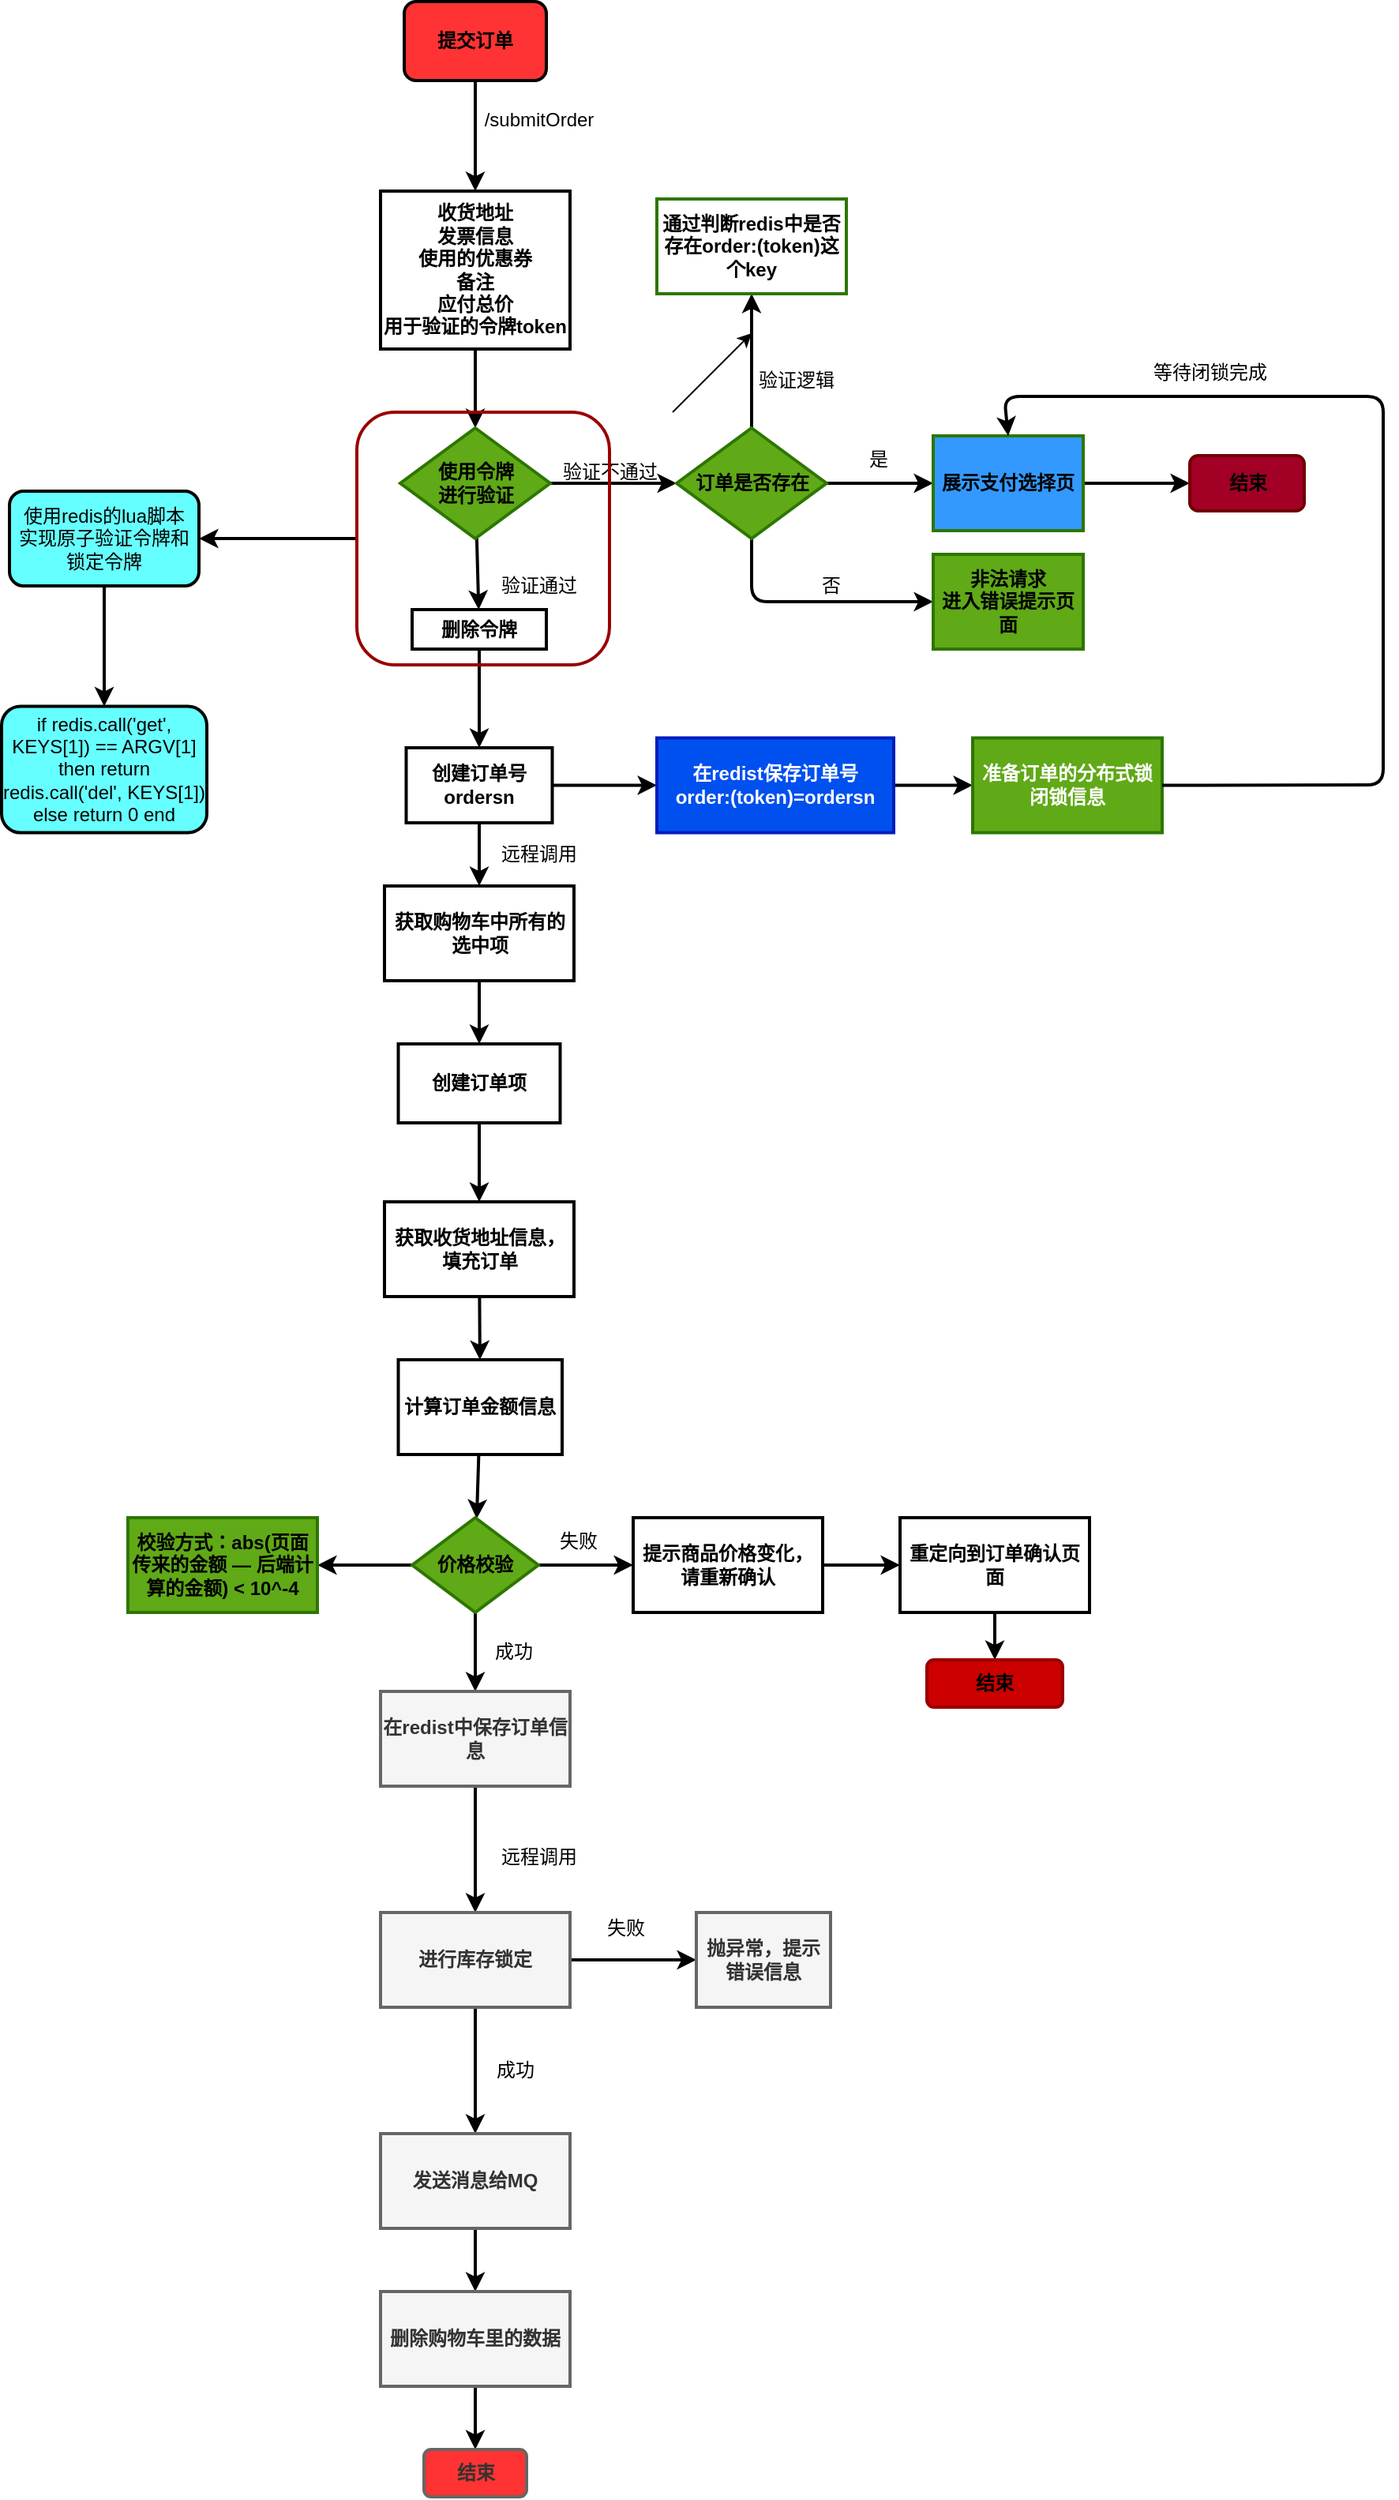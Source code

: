 <mxfile>
    <diagram id="kyPkWmFPmOYvt2LViX4a" name="第 1 页">
        <mxGraphModel dx="1376" dy="490" grid="1" gridSize="10" guides="1" tooltips="1" connect="1" arrows="1" fold="1" page="1" pageScale="1" pageWidth="827" pageHeight="1169" background="#ffffff" math="0" shadow="0">
            <root>
                <mxCell id="0"/>
                <mxCell id="1" parent="0"/>
                <mxCell id="4" style="edgeStyle=none;html=1;exitX=0.5;exitY=1;exitDx=0;exitDy=0;fontColor=none;strokeColor=#000000;strokeWidth=2;" edge="1" parent="1" source="2">
                    <mxGeometry relative="1" as="geometry">
                        <mxPoint x="145" y="150" as="targetPoint"/>
                    </mxGeometry>
                </mxCell>
                <mxCell id="2" value="提交订单" style="rounded=1;whiteSpace=wrap;html=1;fillColor=#FF3333;strokeColor=#000000;fontColor=#000000;fontStyle=1;glass=0;shadow=0;strokeWidth=2;" vertex="1" parent="1">
                    <mxGeometry x="100" y="30" width="90" height="50" as="geometry"/>
                </mxCell>
                <mxCell id="3" value="" style="endArrow=classic;html=1;fontColor=none;" edge="1" parent="1">
                    <mxGeometry width="50" height="50" relative="1" as="geometry">
                        <mxPoint x="270" y="290" as="sourcePoint"/>
                        <mxPoint x="320" y="240" as="targetPoint"/>
                    </mxGeometry>
                </mxCell>
                <mxCell id="7" value="/submitOrder" style="text;html=1;align=center;verticalAlign=middle;resizable=0;points=[];autosize=1;strokeColor=none;fillColor=none;fontColor=none;" vertex="1" parent="1">
                    <mxGeometry x="140" y="90" width="90" height="30" as="geometry"/>
                </mxCell>
                <mxCell id="9" style="edgeStyle=none;html=1;strokeColor=#000000;strokeWidth=2;fontColor=none;" edge="1" parent="1" source="8">
                    <mxGeometry relative="1" as="geometry">
                        <mxPoint x="145" y="300" as="targetPoint"/>
                    </mxGeometry>
                </mxCell>
                <mxCell id="8" value="&lt;b&gt;收货地址&lt;br&gt;发票信息&lt;br&gt;使用的优惠券&lt;br&gt;备注&lt;br&gt;应付总价&lt;br&gt;用于验证的令牌token&lt;/b&gt;" style="whiteSpace=wrap;html=1;shadow=0;glass=0;strokeColor=#000000;strokeWidth=2;fontColor=none;fillColor=#FFFFFF;" vertex="1" parent="1">
                    <mxGeometry x="85" y="150" width="120" height="100" as="geometry"/>
                </mxCell>
                <mxCell id="12" value="" style="edgeStyle=none;html=1;strokeColor=#000000;strokeWidth=2;fontColor=#000000;" edge="1" parent="1" source="10" target="11">
                    <mxGeometry relative="1" as="geometry"/>
                </mxCell>
                <mxCell id="26" value="" style="edgeStyle=none;html=1;strokeColor=#000000;strokeWidth=2;fontColor=#000000;" edge="1" parent="1" source="10" target="25">
                    <mxGeometry relative="1" as="geometry"/>
                </mxCell>
                <mxCell id="10" value="使用令牌&lt;br&gt;进行验证" style="rhombus;whiteSpace=wrap;html=1;shadow=0;glass=0;strokeColor=#2D7600;strokeWidth=2;fontColor=#000000;fillColor=#60a917;fontStyle=1" vertex="1" parent="1">
                    <mxGeometry x="97.5" y="300" width="95" height="70" as="geometry"/>
                </mxCell>
                <mxCell id="14" value="" style="edgeStyle=none;html=1;strokeColor=#000000;strokeWidth=2;fontColor=#000000;" edge="1" parent="1" source="11" target="13">
                    <mxGeometry relative="1" as="geometry"/>
                </mxCell>
                <mxCell id="18" value="" style="edgeStyle=none;html=1;strokeColor=#000000;strokeWidth=2;fontColor=#000000;" edge="1" parent="1" source="11" target="17">
                    <mxGeometry relative="1" as="geometry"/>
                </mxCell>
                <mxCell id="21" value="" style="edgeStyle=none;html=1;strokeColor=#000000;strokeWidth=2;fontColor=#000000;exitX=0.5;exitY=1;exitDx=0;exitDy=0;" edge="1" parent="1" source="11" target="20">
                    <mxGeometry relative="1" as="geometry">
                        <Array as="points">
                            <mxPoint x="320" y="410"/>
                        </Array>
                    </mxGeometry>
                </mxCell>
                <mxCell id="11" value="订单是否存在" style="rhombus;whiteSpace=wrap;html=1;shadow=0;glass=0;strokeColor=#2D7600;strokeWidth=2;fontColor=#000000;fillColor=#60a917;fontStyle=1" vertex="1" parent="1">
                    <mxGeometry x="272.5" y="300" width="95" height="70" as="geometry"/>
                </mxCell>
                <mxCell id="24" value="" style="edgeStyle=none;html=1;strokeColor=#000000;strokeWidth=2;fontColor=#000000;" edge="1" parent="1" source="13" target="23">
                    <mxGeometry relative="1" as="geometry"/>
                </mxCell>
                <mxCell id="13" value="展示支付选择页" style="whiteSpace=wrap;html=1;fillColor=#3399FF;strokeColor=#2D7600;fontColor=#000000;shadow=0;glass=0;strokeWidth=2;fontStyle=1;" vertex="1" parent="1">
                    <mxGeometry x="435" y="305" width="95" height="60" as="geometry"/>
                </mxCell>
                <mxCell id="15" value="是" style="text;html=1;align=center;verticalAlign=middle;resizable=0;points=[];autosize=1;strokeColor=none;fillColor=none;fontColor=#000000;shadow=0;glass=0;strokeWidth=2;" vertex="1" parent="1">
                    <mxGeometry x="380" y="305" width="40" height="30" as="geometry"/>
                </mxCell>
                <mxCell id="17" value="通过判断redis中是否存在order:(token)这个key" style="whiteSpace=wrap;html=1;fillColor=#FFFFFF;strokeColor=#2D7600;fontColor=#000000;shadow=0;glass=0;strokeWidth=2;fontStyle=1;" vertex="1" parent="1">
                    <mxGeometry x="260" y="155" width="120" height="60" as="geometry"/>
                </mxCell>
                <mxCell id="19" value="验证逻辑" style="text;html=1;align=center;verticalAlign=middle;resizable=0;points=[];autosize=1;strokeColor=none;fillColor=none;fontColor=#000000;shadow=0;glass=0;strokeWidth=2;" vertex="1" parent="1">
                    <mxGeometry x="313" y="255" width="70" height="30" as="geometry"/>
                </mxCell>
                <mxCell id="20" value="非法请求&lt;br&gt;进入错误提示页面" style="whiteSpace=wrap;html=1;fillColor=#60a917;strokeColor=#2D7600;fontColor=#000000;shadow=0;glass=0;strokeWidth=2;fontStyle=1;" vertex="1" parent="1">
                    <mxGeometry x="435" y="380" width="95" height="60" as="geometry"/>
                </mxCell>
                <mxCell id="22" value="否" style="text;html=1;align=center;verticalAlign=middle;resizable=0;points=[];autosize=1;strokeColor=none;fillColor=none;fontColor=#000000;" vertex="1" parent="1">
                    <mxGeometry x="350" y="385" width="40" height="30" as="geometry"/>
                </mxCell>
                <mxCell id="23" value="结束" style="rounded=1;whiteSpace=wrap;html=1;fillColor=#a20025;strokeColor=#6F0000;fontColor=#000000;shadow=0;glass=0;strokeWidth=2;fontStyle=1;" vertex="1" parent="1">
                    <mxGeometry x="597.5" y="317.5" width="72.5" height="35" as="geometry"/>
                </mxCell>
                <mxCell id="32" value="" style="edgeStyle=none;html=1;strokeColor=#000000;strokeWidth=2;fontColor=#000000;" edge="1" parent="1" source="25" target="31">
                    <mxGeometry relative="1" as="geometry"/>
                </mxCell>
                <mxCell id="25" value="删除令牌" style="whiteSpace=wrap;html=1;fillColor=#FFFFFF;strokeColor=#000000;fontColor=#000000;shadow=0;glass=0;strokeWidth=2;fontStyle=1;" vertex="1" parent="1">
                    <mxGeometry x="105" y="415" width="85" height="25" as="geometry"/>
                </mxCell>
                <mxCell id="29" value="验证不通过" style="text;html=1;align=center;verticalAlign=middle;resizable=0;points=[];autosize=1;strokeColor=none;fillColor=none;fontColor=#000000;shadow=0;glass=0;strokeWidth=2;" vertex="1" parent="1">
                    <mxGeometry x="190" y="313" width="80" height="30" as="geometry"/>
                </mxCell>
                <mxCell id="30" value="验证通过" style="text;html=1;align=center;verticalAlign=middle;resizable=0;points=[];autosize=1;strokeColor=none;fillColor=none;fontColor=#000000;" vertex="1" parent="1">
                    <mxGeometry x="150" y="385" width="70" height="30" as="geometry"/>
                </mxCell>
                <mxCell id="34" value="" style="edgeStyle=none;html=1;strokeColor=#000000;strokeWidth=2;fontColor=#000000;" edge="1" parent="1" source="31" target="33">
                    <mxGeometry relative="1" as="geometry"/>
                </mxCell>
                <mxCell id="41" value="" style="edgeStyle=none;html=1;strokeColor=#000000;strokeWidth=2;fontColor=#000000;" edge="1" parent="1" source="31" target="40">
                    <mxGeometry relative="1" as="geometry"/>
                </mxCell>
                <mxCell id="31" value="创建订单号&lt;br&gt;ordersn" style="whiteSpace=wrap;html=1;fillColor=#FFFFFF;strokeColor=#000000;fontColor=#000000;shadow=0;glass=0;strokeWidth=2;fontStyle=1;" vertex="1" parent="1">
                    <mxGeometry x="101.25" y="502.5" width="92.5" height="47.5" as="geometry"/>
                </mxCell>
                <mxCell id="36" value="" style="edgeStyle=none;html=1;strokeColor=#000000;strokeWidth=2;fontColor=#000000;" edge="1" parent="1" source="33" target="35">
                    <mxGeometry relative="1" as="geometry"/>
                </mxCell>
                <mxCell id="33" value="在redist保存订单号&lt;br&gt;order:(token)=ordersn" style="whiteSpace=wrap;html=1;fillColor=#0050ef;strokeColor=#001DBC;fontColor=#ffffff;shadow=0;glass=0;strokeWidth=2;fontStyle=1;" vertex="1" parent="1">
                    <mxGeometry x="260" y="496.25" width="150" height="60" as="geometry"/>
                </mxCell>
                <mxCell id="35" value="准备订单的分布式锁闭锁信息" style="whiteSpace=wrap;html=1;fillColor=#60a917;strokeColor=#2D7600;fontColor=#ffffff;shadow=0;glass=0;strokeWidth=2;fontStyle=1;" vertex="1" parent="1">
                    <mxGeometry x="460" y="496.25" width="120" height="60" as="geometry"/>
                </mxCell>
                <mxCell id="38" value="" style="endArrow=classic;html=1;strokeColor=#000000;strokeWidth=2;fontColor=#000000;exitX=1;exitY=0.5;exitDx=0;exitDy=0;entryX=0.5;entryY=0;entryDx=0;entryDy=0;" edge="1" parent="1" source="35" target="13">
                    <mxGeometry width="50" height="50" relative="1" as="geometry">
                        <mxPoint x="480" y="470" as="sourcePoint"/>
                        <mxPoint x="530" y="420" as="targetPoint"/>
                        <Array as="points">
                            <mxPoint x="720" y="526"/>
                            <mxPoint x="720" y="280"/>
                            <mxPoint x="480" y="280"/>
                        </Array>
                    </mxGeometry>
                </mxCell>
                <mxCell id="39" value="等待闭锁完成" style="text;html=1;align=center;verticalAlign=middle;resizable=0;points=[];autosize=1;strokeColor=none;fillColor=none;fontColor=#000000;" vertex="1" parent="1">
                    <mxGeometry x="560" y="250" width="100" height="30" as="geometry"/>
                </mxCell>
                <mxCell id="44" value="" style="edgeStyle=none;html=1;strokeColor=#000000;strokeWidth=2;fontColor=#000000;" edge="1" parent="1" source="40" target="43">
                    <mxGeometry relative="1" as="geometry"/>
                </mxCell>
                <mxCell id="40" value="获取购物车中所有的选中项" style="whiteSpace=wrap;html=1;fillColor=#FFFFFF;strokeColor=#000000;fontColor=#000000;shadow=0;glass=0;strokeWidth=2;fontStyle=1;" vertex="1" parent="1">
                    <mxGeometry x="87.5" y="590" width="120" height="60" as="geometry"/>
                </mxCell>
                <mxCell id="42" value="远程调用" style="text;html=1;align=center;verticalAlign=middle;resizable=0;points=[];autosize=1;strokeColor=none;fillColor=none;fontColor=#000000;" vertex="1" parent="1">
                    <mxGeometry x="150" y="554.5" width="70" height="30" as="geometry"/>
                </mxCell>
                <mxCell id="46" value="" style="edgeStyle=none;html=1;strokeColor=#000000;strokeWidth=2;fontColor=#000000;" edge="1" parent="1" source="43" target="45">
                    <mxGeometry relative="1" as="geometry"/>
                </mxCell>
                <mxCell id="43" value="创建订单项" style="whiteSpace=wrap;html=1;fillColor=#FFFFFF;strokeColor=#000000;fontColor=#000000;shadow=0;glass=0;strokeWidth=2;fontStyle=1;" vertex="1" parent="1">
                    <mxGeometry x="96.25" y="690" width="102.5" height="50" as="geometry"/>
                </mxCell>
                <mxCell id="48" value="" style="edgeStyle=none;html=1;strokeColor=#000000;strokeWidth=2;fontColor=#000000;" edge="1" parent="1" source="45" target="47">
                    <mxGeometry relative="1" as="geometry"/>
                </mxCell>
                <mxCell id="45" value="获取收货地址信息，填充订单" style="whiteSpace=wrap;html=1;fillColor=#FFFFFF;strokeColor=#000000;fontColor=#000000;shadow=0;glass=0;strokeWidth=2;fontStyle=1;" vertex="1" parent="1">
                    <mxGeometry x="87.5" y="790" width="120" height="60" as="geometry"/>
                </mxCell>
                <mxCell id="52" value="" style="edgeStyle=none;html=1;strokeColor=#000000;strokeWidth=2;fontColor=#000000;" edge="1" parent="1" source="47" target="51">
                    <mxGeometry relative="1" as="geometry"/>
                </mxCell>
                <mxCell id="47" value="计算订单金额信息" style="whiteSpace=wrap;html=1;fillColor=#FFFFFF;strokeColor=#000000;fontColor=#000000;shadow=0;glass=0;strokeWidth=2;fontStyle=1;" vertex="1" parent="1">
                    <mxGeometry x="96.25" y="890" width="103.75" height="60" as="geometry"/>
                </mxCell>
                <mxCell id="54" value="" style="edgeStyle=none;html=1;strokeColor=#000000;strokeWidth=2;fontColor=#000000;" edge="1" parent="1" source="51" target="53">
                    <mxGeometry relative="1" as="geometry"/>
                </mxCell>
                <mxCell id="56" value="" style="edgeStyle=none;html=1;strokeColor=#000000;strokeWidth=2;fontColor=#000000;" edge="1" parent="1" source="51" target="55">
                    <mxGeometry relative="1" as="geometry"/>
                </mxCell>
                <mxCell id="63" value="" style="edgeStyle=none;html=1;strokeColor=#000000;strokeWidth=2;fontColor=#000000;" edge="1" parent="1" source="51" target="62">
                    <mxGeometry relative="1" as="geometry"/>
                </mxCell>
                <mxCell id="51" value="价格校验" style="rhombus;whiteSpace=wrap;html=1;fillColor=#60a917;strokeColor=#2D7600;fontColor=#000000;shadow=0;glass=0;strokeWidth=2;fontStyle=1;" vertex="1" parent="1">
                    <mxGeometry x="105" y="990" width="80" height="60" as="geometry"/>
                </mxCell>
                <mxCell id="53" value="校验方式：abs(页面传来的金额 — 后端计算的金额) &amp;lt; 10^-4" style="whiteSpace=wrap;html=1;fillColor=#60a917;strokeColor=#2D7600;fontColor=#000000;shadow=0;glass=0;strokeWidth=2;fontStyle=1;" vertex="1" parent="1">
                    <mxGeometry x="-75" y="990" width="120" height="60" as="geometry"/>
                </mxCell>
                <mxCell id="59" value="" style="edgeStyle=none;html=1;strokeColor=#000000;strokeWidth=2;fontColor=#000000;" edge="1" parent="1" source="55" target="58">
                    <mxGeometry relative="1" as="geometry"/>
                </mxCell>
                <mxCell id="55" value="提示商品价格变化，请重新确认" style="whiteSpace=wrap;html=1;fillColor=#FFFFFF;strokeColor=#000000;fontColor=#000000;shadow=0;glass=0;strokeWidth=2;fontStyle=1;" vertex="1" parent="1">
                    <mxGeometry x="245" y="990" width="120" height="60" as="geometry"/>
                </mxCell>
                <mxCell id="57" value="失败" style="text;html=1;align=center;verticalAlign=middle;resizable=0;points=[];autosize=1;strokeColor=none;fillColor=none;fontColor=#000000;" vertex="1" parent="1">
                    <mxGeometry x="185" y="990" width="50" height="30" as="geometry"/>
                </mxCell>
                <mxCell id="61" value="" style="edgeStyle=none;html=1;strokeColor=#000000;strokeWidth=2;fontColor=#000000;" edge="1" parent="1" source="58" target="60">
                    <mxGeometry relative="1" as="geometry"/>
                </mxCell>
                <mxCell id="58" value="重定向到订单确认页面" style="whiteSpace=wrap;html=1;fillColor=#FFFFFF;strokeColor=#000000;fontColor=#000000;shadow=0;glass=0;strokeWidth=2;fontStyle=1;" vertex="1" parent="1">
                    <mxGeometry x="414" y="990" width="120" height="60" as="geometry"/>
                </mxCell>
                <mxCell id="60" value="结束" style="whiteSpace=wrap;html=1;fillColor=#CC0000;strokeColor=#990000;fontColor=#000000;shadow=0;glass=0;strokeWidth=2;fontStyle=1;rounded=1;" vertex="1" parent="1">
                    <mxGeometry x="431" y="1080" width="86" height="30" as="geometry"/>
                </mxCell>
                <mxCell id="66" value="" style="edgeStyle=none;html=1;strokeColor=#000000;strokeWidth=2;fontColor=#000000;" edge="1" parent="1" source="62" target="65">
                    <mxGeometry relative="1" as="geometry"/>
                </mxCell>
                <mxCell id="62" value="在redist中保存订单信息" style="whiteSpace=wrap;html=1;fillColor=#f5f5f5;strokeColor=#666666;fontColor=#333333;shadow=0;glass=0;strokeWidth=2;fontStyle=1;" vertex="1" parent="1">
                    <mxGeometry x="85" y="1100" width="120" height="60" as="geometry"/>
                </mxCell>
                <mxCell id="64" value="成功" style="text;html=1;align=center;verticalAlign=middle;resizable=0;points=[];autosize=1;strokeColor=none;fillColor=none;fontColor=#000000;" vertex="1" parent="1">
                    <mxGeometry x="143.75" y="1060" width="50" height="30" as="geometry"/>
                </mxCell>
                <mxCell id="77" value="" style="edgeStyle=none;html=1;strokeColor=#000000;strokeWidth=2;fontColor=#000000;" edge="1" parent="1" source="65" target="76">
                    <mxGeometry relative="1" as="geometry"/>
                </mxCell>
                <mxCell id="79" value="" style="edgeStyle=none;html=1;strokeColor=#000000;strokeWidth=2;fontColor=#000000;" edge="1" parent="1" source="65" target="78">
                    <mxGeometry relative="1" as="geometry"/>
                </mxCell>
                <mxCell id="65" value="进行库存锁定" style="whiteSpace=wrap;html=1;fillColor=#f5f5f5;strokeColor=#666666;fontColor=#333333;shadow=0;glass=0;strokeWidth=2;fontStyle=1;" vertex="1" parent="1">
                    <mxGeometry x="85" y="1240" width="120" height="60" as="geometry"/>
                </mxCell>
                <mxCell id="67" value="远程调用" style="text;html=1;align=center;verticalAlign=middle;resizable=0;points=[];autosize=1;strokeColor=none;fillColor=none;fontColor=#000000;" vertex="1" parent="1">
                    <mxGeometry x="150" y="1190" width="70" height="30" as="geometry"/>
                </mxCell>
                <mxCell id="70" value="" style="edgeStyle=none;html=1;strokeColor=#000000;strokeWidth=2;fontColor=#000000;" edge="1" parent="1" source="68" target="69">
                    <mxGeometry relative="1" as="geometry"/>
                </mxCell>
                <mxCell id="68" value="" style="whiteSpace=wrap;html=1;aspect=fixed;rounded=1;shadow=0;glass=0;strokeColor=#990000;strokeWidth=2;fontColor=#000000;fillColor=none;" vertex="1" parent="1">
                    <mxGeometry x="70" y="290" width="160" height="160" as="geometry"/>
                </mxCell>
                <mxCell id="72" value="" style="edgeStyle=none;html=1;strokeColor=#000000;strokeWidth=2;fontColor=#000000;" edge="1" parent="1" source="69" target="71">
                    <mxGeometry relative="1" as="geometry"/>
                </mxCell>
                <mxCell id="69" value="使用redis的lua脚本&lt;br&gt;实现原子验证令牌和锁定令牌" style="whiteSpace=wrap;html=1;fillColor=#66FFFF;strokeColor=#000000;fontColor=#000000;rounded=1;shadow=0;glass=0;strokeWidth=2;" vertex="1" parent="1">
                    <mxGeometry x="-150" y="340" width="120" height="60" as="geometry"/>
                </mxCell>
                <mxCell id="71" value="&lt;span style=&quot;&quot;&gt;if redis.call('get', KEYS[1]) == ARGV[1] then return redis.call('del', KEYS[1]) else return 0 end&lt;/span&gt;" style="whiteSpace=wrap;html=1;fillColor=#66FFFF;strokeColor=#000000;fontColor=#000000;rounded=1;shadow=0;glass=0;strokeWidth=2;" vertex="1" parent="1">
                    <mxGeometry x="-155" y="476.25" width="130" height="80" as="geometry"/>
                </mxCell>
                <mxCell id="83" value="" style="edgeStyle=none;html=1;strokeColor=#000000;strokeWidth=2;fontColor=#000000;" edge="1" parent="1" source="76" target="82">
                    <mxGeometry relative="1" as="geometry"/>
                </mxCell>
                <mxCell id="76" value="发送消息给MQ" style="whiteSpace=wrap;html=1;fillColor=#f5f5f5;strokeColor=#666666;fontColor=#333333;shadow=0;glass=0;strokeWidth=2;fontStyle=1;" vertex="1" parent="1">
                    <mxGeometry x="85" y="1380" width="120" height="60" as="geometry"/>
                </mxCell>
                <mxCell id="78" value="抛异常，提示错误信息" style="whiteSpace=wrap;html=1;fillColor=#f5f5f5;strokeColor=#666666;fontColor=#333333;shadow=0;glass=0;strokeWidth=2;fontStyle=1;" vertex="1" parent="1">
                    <mxGeometry x="285" y="1240" width="85" height="60" as="geometry"/>
                </mxCell>
                <mxCell id="80" value="失败" style="text;html=1;align=center;verticalAlign=middle;resizable=0;points=[];autosize=1;strokeColor=none;fillColor=none;fontColor=#000000;" vertex="1" parent="1">
                    <mxGeometry x="215" y="1235" width="50" height="30" as="geometry"/>
                </mxCell>
                <mxCell id="81" value="成功" style="text;html=1;align=center;verticalAlign=middle;resizable=0;points=[];autosize=1;strokeColor=none;fillColor=none;fontColor=#000000;" vertex="1" parent="1">
                    <mxGeometry x="145" y="1325" width="50" height="30" as="geometry"/>
                </mxCell>
                <mxCell id="85" value="" style="edgeStyle=none;html=1;strokeColor=#000000;strokeWidth=2;fontColor=#000000;" edge="1" parent="1" source="82" target="84">
                    <mxGeometry relative="1" as="geometry"/>
                </mxCell>
                <mxCell id="82" value="删除购物车里的数据" style="whiteSpace=wrap;html=1;fillColor=#f5f5f5;strokeColor=#666666;fontColor=#333333;shadow=0;glass=0;strokeWidth=2;fontStyle=1;" vertex="1" parent="1">
                    <mxGeometry x="85" y="1480" width="120" height="60" as="geometry"/>
                </mxCell>
                <mxCell id="84" value="结束" style="rounded=1;whiteSpace=wrap;html=1;fillColor=#FF3333;strokeColor=#666666;fontColor=#333333;shadow=0;glass=0;strokeWidth=2;fontStyle=1;" vertex="1" parent="1">
                    <mxGeometry x="112.5" y="1580" width="65" height="30" as="geometry"/>
                </mxCell>
            </root>
        </mxGraphModel>
    </diagram>
</mxfile>